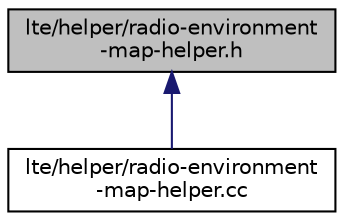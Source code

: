digraph "lte/helper/radio-environment-map-helper.h"
{
  edge [fontname="Helvetica",fontsize="10",labelfontname="Helvetica",labelfontsize="10"];
  node [fontname="Helvetica",fontsize="10",shape=record];
  Node1 [label="lte/helper/radio-environment\l-map-helper.h",height=0.2,width=0.4,color="black", fillcolor="grey75", style="filled", fontcolor="black"];
  Node1 -> Node2 [dir="back",color="midnightblue",fontsize="10",style="solid"];
  Node2 [label="lte/helper/radio-environment\l-map-helper.cc",height=0.2,width=0.4,color="black", fillcolor="white", style="filled",URL="$da/d8b/radio-environment-map-helper_8cc.html"];
}
